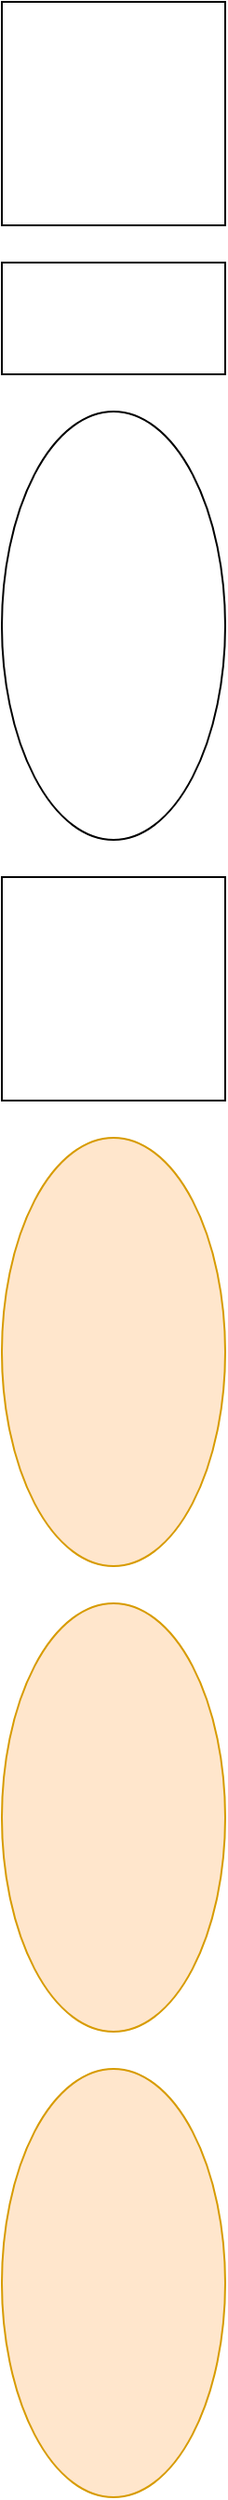 <mxfile version="10.6.7" type="github"><diagram id="x6kxSWIJ9jlD_nmKWU6c" name="Page-1"><mxGraphModel dx="1394" dy="715" grid="1" gridSize="10" guides="1" tooltips="1" connect="1" arrows="1" fold="1" page="1" pageScale="1" pageWidth="850" pageHeight="1100" math="0" shadow="0"><root><mxCell id="0"/><mxCell id="1" parent="0"/><mxCell id="gJGT0hlm0noij-Pk9aFZ-5" value="" style="whiteSpace=wrap;html=1;aspect=fixed;" vertex="1" parent="1"><mxGeometry x="70" y="50" width="120" height="120" as="geometry"/></mxCell><mxCell id="gJGT0hlm0noij-Pk9aFZ-9" value="" style="rounded=0;whiteSpace=wrap;html=1;" vertex="1" parent="1"><mxGeometry x="70" y="190" width="120" height="60" as="geometry"/></mxCell><mxCell id="gJGT0hlm0noij-Pk9aFZ-10" value="" style="ellipse;whiteSpace=wrap;html=1;" vertex="1" parent="1"><mxGeometry x="70" y="270" width="120" height="230" as="geometry"/></mxCell><mxCell id="gJGT0hlm0noij-Pk9aFZ-11" value="" style="whiteSpace=wrap;html=1;aspect=fixed;" vertex="1" parent="1"><mxGeometry x="70" y="520" width="120" height="120" as="geometry"/></mxCell><mxCell id="gJGT0hlm0noij-Pk9aFZ-12" value="" style="ellipse;whiteSpace=wrap;html=1;fillColor=#ffe6cc;strokeColor=#d79b00;" vertex="1" parent="1"><mxGeometry x="70" y="660" width="120" height="230" as="geometry"/></mxCell><mxCell id="gJGT0hlm0noij-Pk9aFZ-13" value="" style="ellipse;whiteSpace=wrap;html=1;fillColor=#ffe6cc;strokeColor=#d79b00;" vertex="1" parent="1"><mxGeometry x="70" y="910" width="120" height="230" as="geometry"/></mxCell><mxCell id="gJGT0hlm0noij-Pk9aFZ-14" value="" style="ellipse;whiteSpace=wrap;html=1;fillColor=#ffe6cc;strokeColor=#d79b00;" vertex="1" parent="1"><mxGeometry x="70" y="1160" width="120" height="230" as="geometry"/></mxCell></root></mxGraphModel></diagram></mxfile>
